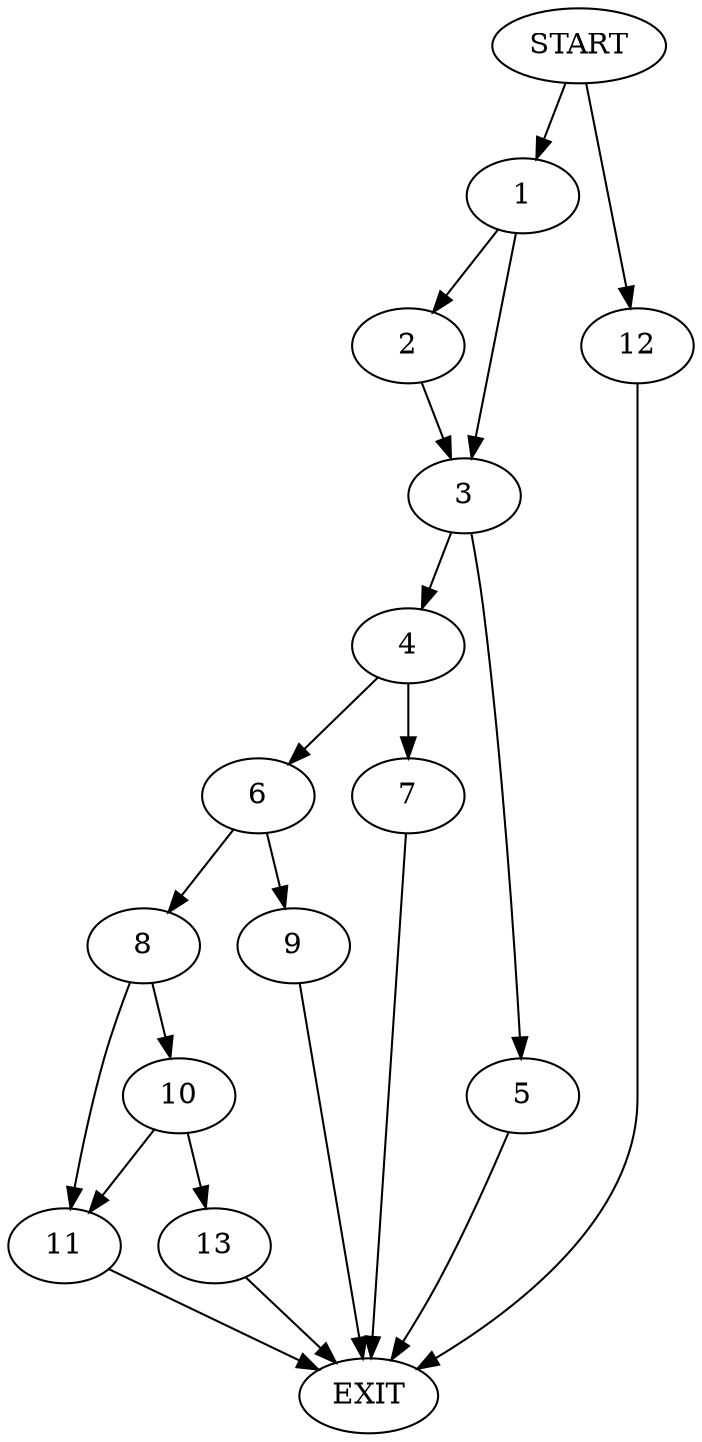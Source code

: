 digraph {
0 [label="START"]
14 [label="EXIT"]
0 -> 1
1 -> 2
1 -> 3
3 -> 4
3 -> 5
2 -> 3
4 -> 6
4 -> 7
5 -> 14
7 -> 14
6 -> 8
6 -> 9
9 -> 14
8 -> 10
8 -> 11
0 -> 12
12 -> 14
10 -> 13
10 -> 11
11 -> 14
13 -> 14
}

